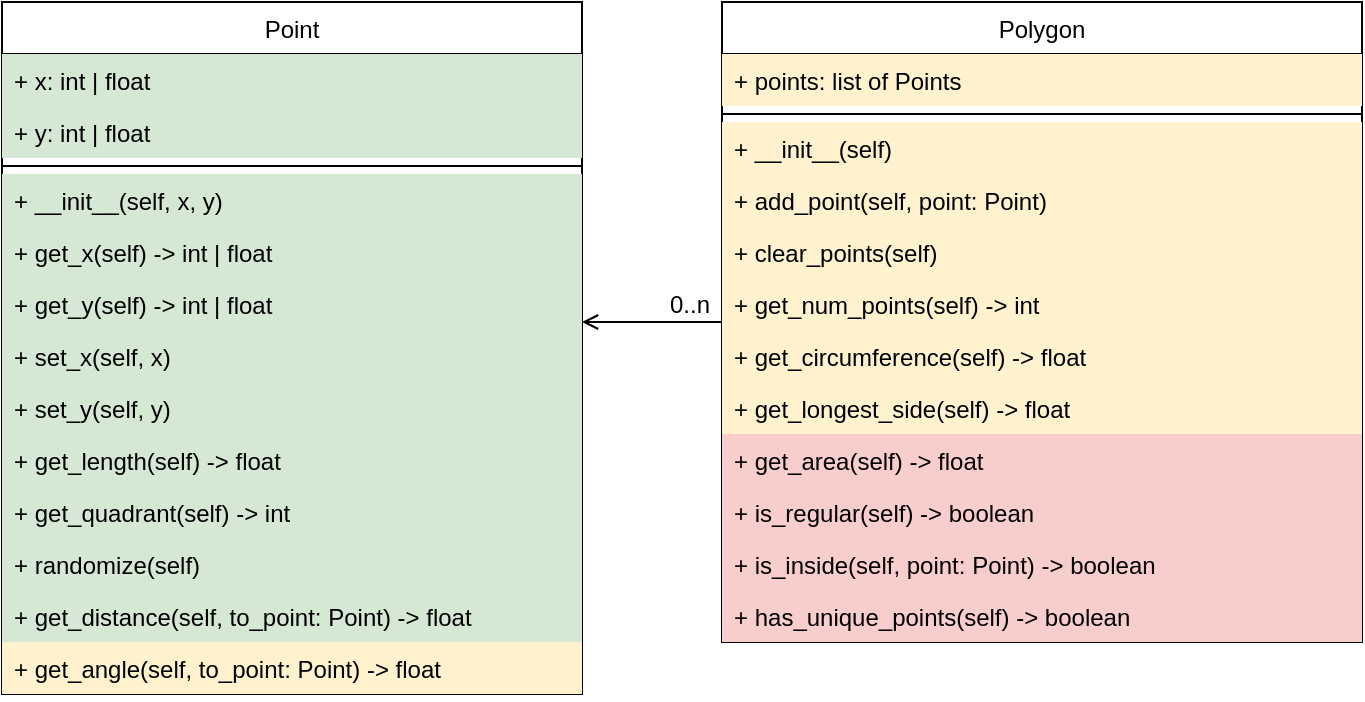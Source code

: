 <mxfile version="20.2.3" type="device"><diagram id="C5RBs43oDa-KdzZeNtuy" name="Page-1"><mxGraphModel dx="1209" dy="768" grid="1" gridSize="10" guides="1" tooltips="1" connect="1" arrows="1" fold="1" page="1" pageScale="1" pageWidth="827" pageHeight="1169" math="0" shadow="0"><root><mxCell id="WIyWlLk6GJQsqaUBKTNV-0"/><mxCell id="WIyWlLk6GJQsqaUBKTNV-1" parent="WIyWlLk6GJQsqaUBKTNV-0"/><mxCell id="zkfFHV4jXpPFQw0GAbJ--17" value="Polygon" style="swimlane;fontStyle=0;align=center;verticalAlign=top;childLayout=stackLayout;horizontal=1;startSize=26;horizontalStack=0;resizeParent=1;resizeLast=0;collapsible=1;marginBottom=0;rounded=0;shadow=0;strokeWidth=1;" parent="WIyWlLk6GJQsqaUBKTNV-1" vertex="1"><mxGeometry x="450" y="120" width="320" height="320" as="geometry"><mxRectangle x="550" y="140" width="160" height="26" as="alternateBounds"/></mxGeometry></mxCell><mxCell id="zkfFHV4jXpPFQw0GAbJ--18" value="+ points: list of Points" style="text;align=left;verticalAlign=top;spacingLeft=4;spacingRight=4;overflow=hidden;rotatable=0;points=[[0,0.5],[1,0.5]];portConstraint=eastwest;fillColor=#fff2cc;strokeColor=none;" parent="zkfFHV4jXpPFQw0GAbJ--17" vertex="1"><mxGeometry y="26" width="320" height="26" as="geometry"/></mxCell><mxCell id="zkfFHV4jXpPFQw0GAbJ--23" value="" style="line;html=1;strokeWidth=1;align=left;verticalAlign=middle;spacingTop=-1;spacingLeft=3;spacingRight=3;rotatable=0;labelPosition=right;points=[];portConstraint=eastwest;strokeColor=default;" parent="zkfFHV4jXpPFQw0GAbJ--17" vertex="1"><mxGeometry y="52" width="320" height="8" as="geometry"/></mxCell><mxCell id="zkfFHV4jXpPFQw0GAbJ--24" value="+ __init__(self)" style="text;align=left;verticalAlign=top;spacingLeft=4;spacingRight=4;overflow=hidden;rotatable=0;points=[[0,0.5],[1,0.5]];portConstraint=eastwest;fillColor=#fff2cc;strokeColor=none;" parent="zkfFHV4jXpPFQw0GAbJ--17" vertex="1"><mxGeometry y="60" width="320" height="26" as="geometry"/></mxCell><mxCell id="r0AcWaMK2yoeBfuftAQf-47" value="+ add_point(self, point: Point)" style="text;align=left;verticalAlign=top;spacingLeft=4;spacingRight=4;overflow=hidden;rotatable=0;points=[[0,0.5],[1,0.5]];portConstraint=eastwest;fillColor=#fff2cc;strokeColor=none;" parent="zkfFHV4jXpPFQw0GAbJ--17" vertex="1"><mxGeometry y="86" width="320" height="26" as="geometry"/></mxCell><mxCell id="r0AcWaMK2yoeBfuftAQf-49" value="+ clear_points(self)" style="text;align=left;verticalAlign=top;spacingLeft=4;spacingRight=4;overflow=hidden;rotatable=0;points=[[0,0.5],[1,0.5]];portConstraint=eastwest;fillColor=#fff2cc;strokeColor=none;" parent="zkfFHV4jXpPFQw0GAbJ--17" vertex="1"><mxGeometry y="112" width="320" height="26" as="geometry"/></mxCell><mxCell id="r0AcWaMK2yoeBfuftAQf-48" value="+ get_num_points(self) -&gt; int" style="text;align=left;verticalAlign=top;spacingLeft=4;spacingRight=4;overflow=hidden;rotatable=0;points=[[0,0.5],[1,0.5]];portConstraint=eastwest;fillColor=#fff2cc;strokeColor=none;" parent="zkfFHV4jXpPFQw0GAbJ--17" vertex="1"><mxGeometry y="138" width="320" height="26" as="geometry"/></mxCell><mxCell id="r0AcWaMK2yoeBfuftAQf-50" value="+ get_circumference(self) -&gt; float" style="text;align=left;verticalAlign=top;spacingLeft=4;spacingRight=4;overflow=hidden;rotatable=0;points=[[0,0.5],[1,0.5]];portConstraint=eastwest;fillColor=#fff2cc;strokeColor=none;" parent="zkfFHV4jXpPFQw0GAbJ--17" vertex="1"><mxGeometry y="164" width="320" height="26" as="geometry"/></mxCell><mxCell id="r0AcWaMK2yoeBfuftAQf-51" value="+ get_longest_side(self) -&gt; float" style="text;align=left;verticalAlign=top;spacingLeft=4;spacingRight=4;overflow=hidden;rotatable=0;points=[[0,0.5],[1,0.5]];portConstraint=eastwest;fillColor=#fff2cc;strokeColor=none;" parent="zkfFHV4jXpPFQw0GAbJ--17" vertex="1"><mxGeometry y="190" width="320" height="26" as="geometry"/></mxCell><mxCell id="r0AcWaMK2yoeBfuftAQf-52" value="+ get_area(self) -&gt; float" style="text;align=left;verticalAlign=top;spacingLeft=4;spacingRight=4;overflow=hidden;rotatable=0;points=[[0,0.5],[1,0.5]];portConstraint=eastwest;fillColor=#f8cecc;strokeColor=none;" parent="zkfFHV4jXpPFQw0GAbJ--17" vertex="1"><mxGeometry y="216" width="320" height="26" as="geometry"/></mxCell><mxCell id="r0AcWaMK2yoeBfuftAQf-53" value="+ is_regular(self) -&gt; boolean" style="text;align=left;verticalAlign=top;spacingLeft=4;spacingRight=4;overflow=hidden;rotatable=0;points=[[0,0.5],[1,0.5]];portConstraint=eastwest;fillColor=#f8cecc;strokeColor=none;" parent="zkfFHV4jXpPFQw0GAbJ--17" vertex="1"><mxGeometry y="242" width="320" height="26" as="geometry"/></mxCell><mxCell id="r0AcWaMK2yoeBfuftAQf-54" value="+ is_inside(self, point: Point) -&gt; boolean" style="text;align=left;verticalAlign=top;spacingLeft=4;spacingRight=4;overflow=hidden;rotatable=0;points=[[0,0.5],[1,0.5]];portConstraint=eastwest;fillColor=#F8CECC;strokeColor=none;" parent="zkfFHV4jXpPFQw0GAbJ--17" vertex="1"><mxGeometry y="268" width="320" height="26" as="geometry"/></mxCell><mxCell id="r0AcWaMK2yoeBfuftAQf-55" value="+ has_unique_points(self) -&gt; boolean" style="text;align=left;verticalAlign=top;spacingLeft=4;spacingRight=4;overflow=hidden;rotatable=0;points=[[0,0.5],[1,0.5]];portConstraint=eastwest;fillColor=#f8cecc;strokeColor=none;" parent="zkfFHV4jXpPFQw0GAbJ--17" vertex="1"><mxGeometry y="294" width="320" height="26" as="geometry"/></mxCell><mxCell id="zkfFHV4jXpPFQw0GAbJ--26" value="" style="endArrow=open;shadow=0;strokeWidth=1;rounded=0;endFill=1;edgeStyle=elbowEdgeStyle;elbow=vertical;" parent="WIyWlLk6GJQsqaUBKTNV-1" source="zkfFHV4jXpPFQw0GAbJ--17" target="zkfFHV4jXpPFQw0GAbJ--0" edge="1"><mxGeometry x="0.5" y="41" relative="1" as="geometry"><mxPoint x="540" y="192" as="sourcePoint"/><mxPoint x="380" y="192" as="targetPoint"/><mxPoint x="-40" y="32" as="offset"/></mxGeometry></mxCell><mxCell id="zkfFHV4jXpPFQw0GAbJ--27" value="0..n" style="resizable=0;align=left;verticalAlign=bottom;labelBackgroundColor=none;fontSize=12;" parent="zkfFHV4jXpPFQw0GAbJ--26" connectable="0" vertex="1"><mxGeometry x="-1" relative="1" as="geometry"><mxPoint x="-28" as="offset"/></mxGeometry></mxCell><mxCell id="zkfFHV4jXpPFQw0GAbJ--0" value="Point" style="swimlane;fontStyle=0;align=center;verticalAlign=top;childLayout=stackLayout;horizontal=1;startSize=26;horizontalStack=0;resizeParent=1;resizeLast=0;collapsible=1;marginBottom=0;rounded=0;shadow=0;strokeWidth=1;" parent="WIyWlLk6GJQsqaUBKTNV-1" vertex="1"><mxGeometry x="90" y="120" width="290" height="346" as="geometry"><mxRectangle x="230" y="140" width="160" height="26" as="alternateBounds"/></mxGeometry></mxCell><mxCell id="zkfFHV4jXpPFQw0GAbJ--1" value="+ x: int | float" style="text;align=left;verticalAlign=top;spacingLeft=4;spacingRight=4;overflow=hidden;rotatable=0;points=[[0,0.5],[1,0.5]];portConstraint=eastwest;fillColor=#d5e8d4;strokeColor=none;" parent="zkfFHV4jXpPFQw0GAbJ--0" vertex="1"><mxGeometry y="26" width="290" height="26" as="geometry"/></mxCell><mxCell id="r0AcWaMK2yoeBfuftAQf-46" value="+ y: int | float" style="text;align=left;verticalAlign=top;spacingLeft=4;spacingRight=4;overflow=hidden;rotatable=0;points=[[0,0.5],[1,0.5]];portConstraint=eastwest;fillColor=#d5e8d4;" parent="zkfFHV4jXpPFQw0GAbJ--0" vertex="1"><mxGeometry y="52" width="290" height="26" as="geometry"/></mxCell><mxCell id="zkfFHV4jXpPFQw0GAbJ--4" value="" style="line;html=1;strokeWidth=1;align=left;verticalAlign=middle;spacingTop=-1;spacingLeft=3;spacingRight=3;rotatable=0;labelPosition=right;points=[];portConstraint=eastwest;" parent="zkfFHV4jXpPFQw0GAbJ--0" vertex="1"><mxGeometry y="78" width="290" height="8" as="geometry"/></mxCell><mxCell id="zkfFHV4jXpPFQw0GAbJ--5" value="+ __init__(self, x, y)" style="text;align=left;verticalAlign=top;spacingLeft=4;spacingRight=4;overflow=hidden;rotatable=0;points=[[0,0.5],[1,0.5]];portConstraint=eastwest;fillColor=#d5e8d4;" parent="zkfFHV4jXpPFQw0GAbJ--0" vertex="1"><mxGeometry y="86" width="290" height="26" as="geometry"/></mxCell><mxCell id="r0AcWaMK2yoeBfuftAQf-37" value="+ get_x(self) -&gt; int | float" style="text;align=left;verticalAlign=top;spacingLeft=4;spacingRight=4;overflow=hidden;rotatable=0;points=[[0,0.5],[1,0.5]];portConstraint=eastwest;fillColor=#d5e8d4;" parent="zkfFHV4jXpPFQw0GAbJ--0" vertex="1"><mxGeometry y="112" width="290" height="26" as="geometry"/></mxCell><mxCell id="r0AcWaMK2yoeBfuftAQf-38" value="+ get_y(self) -&gt; int | float" style="text;align=left;verticalAlign=top;spacingLeft=4;spacingRight=4;overflow=hidden;rotatable=0;points=[[0,0.5],[1,0.5]];portConstraint=eastwest;fillColor=#d5e8d4;" parent="zkfFHV4jXpPFQw0GAbJ--0" vertex="1"><mxGeometry y="138" width="290" height="26" as="geometry"/></mxCell><mxCell id="r0AcWaMK2yoeBfuftAQf-39" value="+ set_x(self, x)" style="text;align=left;verticalAlign=top;spacingLeft=4;spacingRight=4;overflow=hidden;rotatable=0;points=[[0,0.5],[1,0.5]];portConstraint=eastwest;fillColor=#d5e8d4;" parent="zkfFHV4jXpPFQw0GAbJ--0" vertex="1"><mxGeometry y="164" width="290" height="26" as="geometry"/></mxCell><mxCell id="r0AcWaMK2yoeBfuftAQf-40" value="+ set_y(self, y)" style="text;align=left;verticalAlign=top;spacingLeft=4;spacingRight=4;overflow=hidden;rotatable=0;points=[[0,0.5],[1,0.5]];portConstraint=eastwest;fillColor=#d5e8d4;" parent="zkfFHV4jXpPFQw0GAbJ--0" vertex="1"><mxGeometry y="190" width="290" height="26" as="geometry"/></mxCell><mxCell id="r0AcWaMK2yoeBfuftAQf-41" value="+ get_length(self) -&gt; float" style="text;align=left;verticalAlign=top;spacingLeft=4;spacingRight=4;overflow=hidden;rotatable=0;points=[[0,0.5],[1,0.5]];portConstraint=eastwest;fillColor=#d5e8d4;" parent="zkfFHV4jXpPFQw0GAbJ--0" vertex="1"><mxGeometry y="216" width="290" height="26" as="geometry"/></mxCell><mxCell id="r0AcWaMK2yoeBfuftAQf-42" value="+ get_quadrant(self) -&gt; int" style="text;align=left;verticalAlign=top;spacingLeft=4;spacingRight=4;overflow=hidden;rotatable=0;points=[[0,0.5],[1,0.5]];portConstraint=eastwest;fillColor=#d5e8d4;" parent="zkfFHV4jXpPFQw0GAbJ--0" vertex="1"><mxGeometry y="242" width="290" height="26" as="geometry"/></mxCell><mxCell id="r0AcWaMK2yoeBfuftAQf-43" value="+ randomize(self)" style="text;align=left;verticalAlign=top;spacingLeft=4;spacingRight=4;overflow=hidden;rotatable=0;points=[[0,0.5],[1,0.5]];portConstraint=eastwest;fillColor=#d5e8d4;" parent="zkfFHV4jXpPFQw0GAbJ--0" vertex="1"><mxGeometry y="268" width="290" height="26" as="geometry"/></mxCell><mxCell id="r0AcWaMK2yoeBfuftAQf-44" value="+ get_distance(self, to_point: Point) -&gt; float" style="text;align=left;verticalAlign=top;spacingLeft=4;spacingRight=4;overflow=hidden;rotatable=0;points=[[0,0.5],[1,0.5]];portConstraint=eastwest;fillColor=#d5e8d4;" parent="zkfFHV4jXpPFQw0GAbJ--0" vertex="1"><mxGeometry y="294" width="290" height="26" as="geometry"/></mxCell><mxCell id="54g6dfHlZwz_chfX7VHN-3" value="+ get_angle(self, to_point: Point) -&gt; float" style="text;align=left;verticalAlign=top;spacingLeft=4;spacingRight=4;overflow=hidden;rotatable=0;points=[[0,0.5],[1,0.5]];portConstraint=eastwest;fillColor=#fff2cc;strokeColor=none;" vertex="1" parent="zkfFHV4jXpPFQw0GAbJ--0"><mxGeometry y="320" width="290" height="26" as="geometry"/></mxCell></root></mxGraphModel></diagram></mxfile>